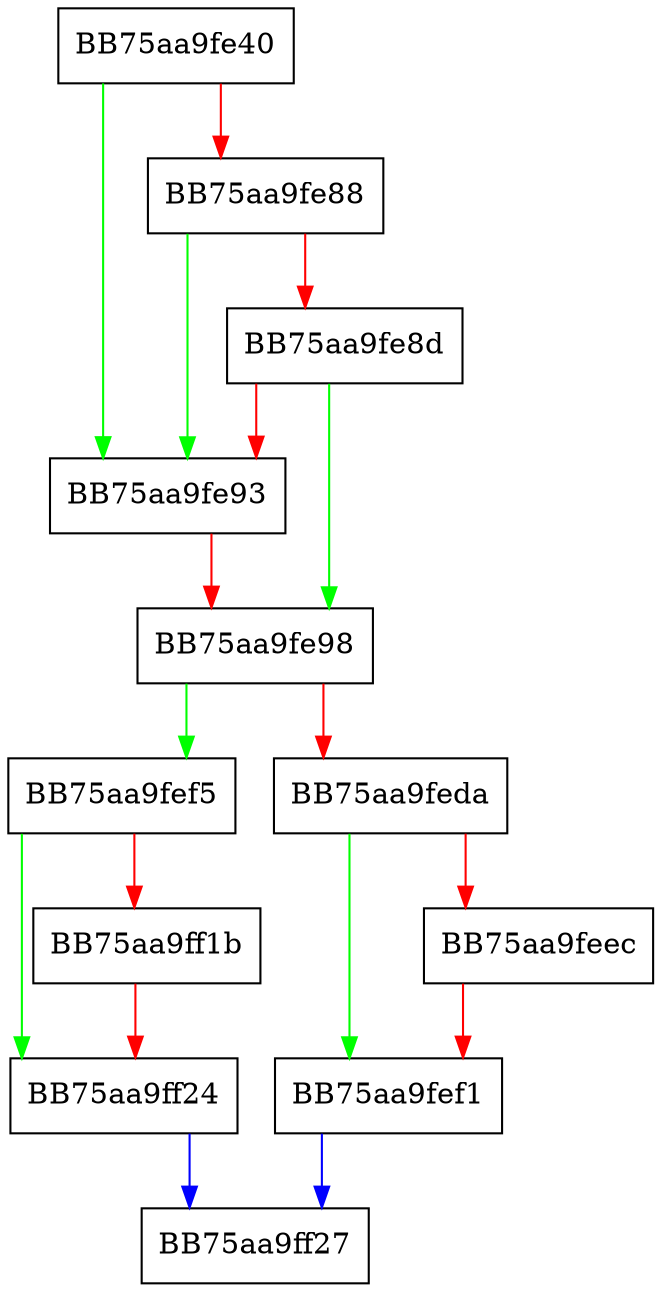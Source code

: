 digraph RpfAPI_PathToPhysicalPathW {
  node [shape="box"];
  graph [splines=ortho];
  BB75aa9fe40 -> BB75aa9fe93 [color="green"];
  BB75aa9fe40 -> BB75aa9fe88 [color="red"];
  BB75aa9fe88 -> BB75aa9fe93 [color="green"];
  BB75aa9fe88 -> BB75aa9fe8d [color="red"];
  BB75aa9fe8d -> BB75aa9fe98 [color="green"];
  BB75aa9fe8d -> BB75aa9fe93 [color="red"];
  BB75aa9fe93 -> BB75aa9fe98 [color="red"];
  BB75aa9fe98 -> BB75aa9fef5 [color="green"];
  BB75aa9fe98 -> BB75aa9feda [color="red"];
  BB75aa9feda -> BB75aa9fef1 [color="green"];
  BB75aa9feda -> BB75aa9feec [color="red"];
  BB75aa9feec -> BB75aa9fef1 [color="red"];
  BB75aa9fef1 -> BB75aa9ff27 [color="blue"];
  BB75aa9fef5 -> BB75aa9ff24 [color="green"];
  BB75aa9fef5 -> BB75aa9ff1b [color="red"];
  BB75aa9ff1b -> BB75aa9ff24 [color="red"];
  BB75aa9ff24 -> BB75aa9ff27 [color="blue"];
}